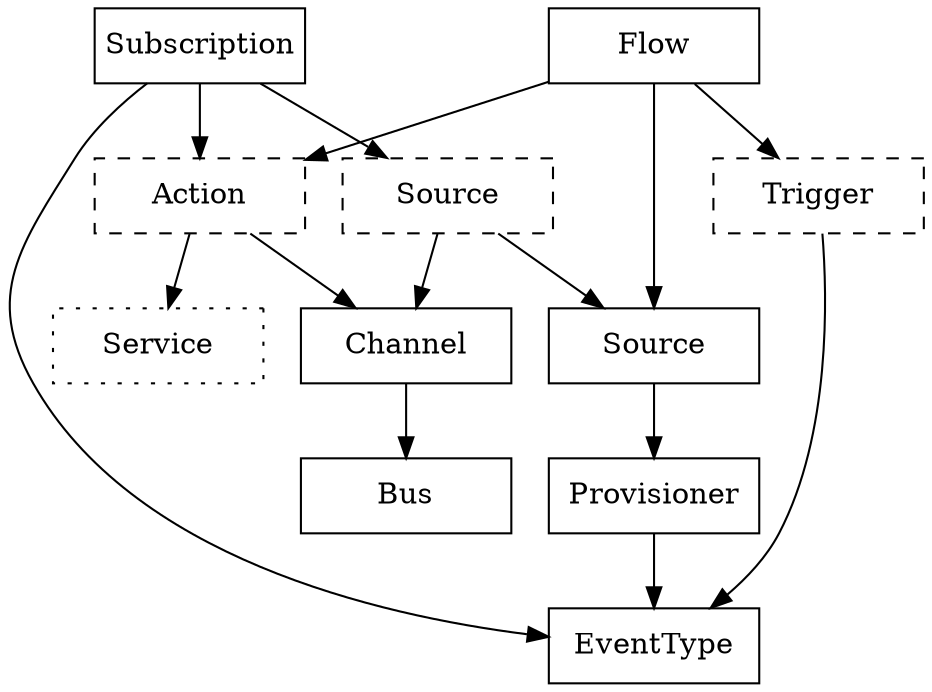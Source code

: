 // This is the overview graph for object refrences in the control plane.
//
// To reproduce the PNG, run the following:
// $ dot -Tpng overview-reference.dot -o overview-reference.png
//
digraph G {
  dir=TB; 
  node [shape=rectangle; width=1.4; height=.5; fixedsize=true;]

  Flow;
  Source;
  Provisioner;
  EventType;

  SourceType [label="Source"; style=dashed];
  Action [style=dashed];
  Trigger [style=dashed];

  Service [style=dotted];

  Bus;
  Channel;
  Subscription;

  Provisioner -> EventType;
  Source -> Provisioner;
 
  Flow -> Source;
  Flow -> Trigger;
  Flow -> Action;

  Channel -> Bus;
 
  Subscription -> SourceType;
  Subscription -> Action;
  Subscription -> EventType;

  Trigger -> EventType; 

  Action -> Channel;
  Action -> Service;

  SourceType -> Source;
  SourceType -> Channel;

  {rank=same; SourceType, Action, Trigger};

 // {rank=min; Flow; Source;}
}
